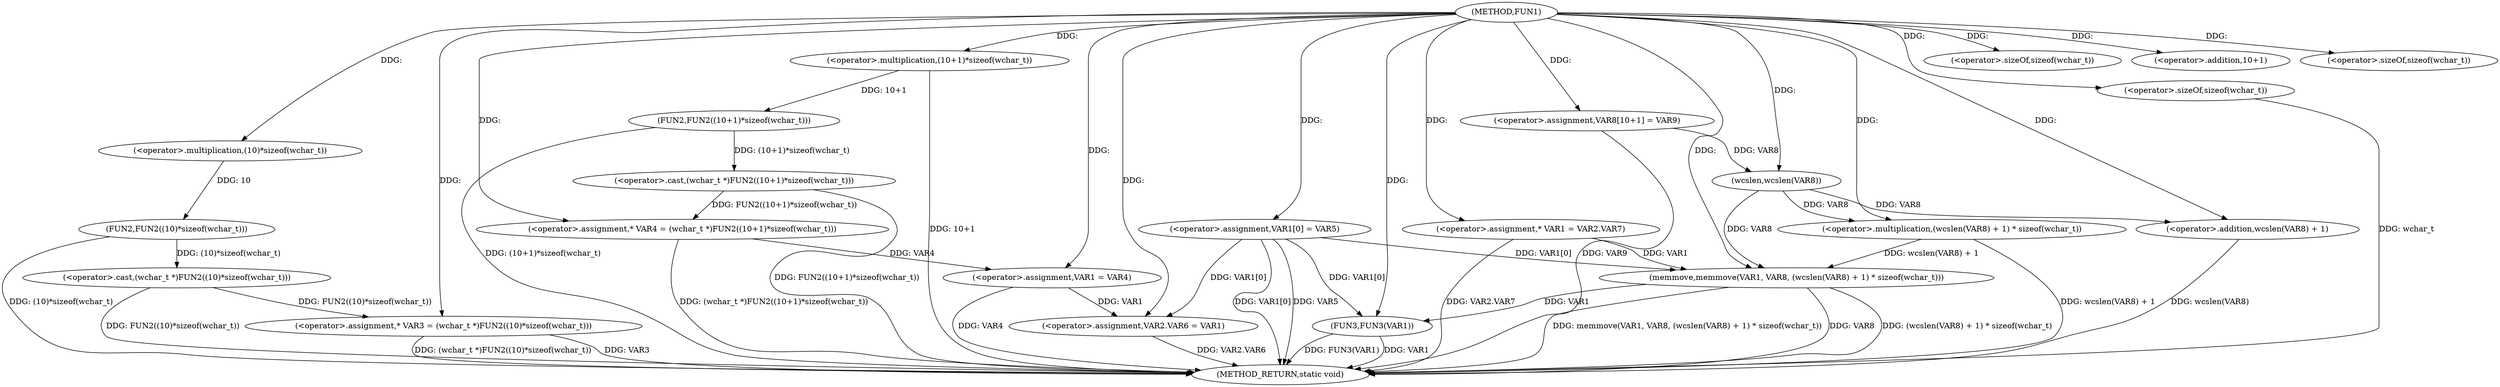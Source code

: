 digraph FUN1 {  
"1000100" [label = "(METHOD,FUN1)" ]
"1000163" [label = "(METHOD_RETURN,static void)" ]
"1000105" [label = "(<operator>.assignment,* VAR3 = (wchar_t *)FUN2((10)*sizeof(wchar_t)))" ]
"1000107" [label = "(<operator>.cast,(wchar_t *)FUN2((10)*sizeof(wchar_t)))" ]
"1000109" [label = "(FUN2,FUN2((10)*sizeof(wchar_t)))" ]
"1000110" [label = "(<operator>.multiplication,(10)*sizeof(wchar_t))" ]
"1000112" [label = "(<operator>.sizeOf,sizeof(wchar_t))" ]
"1000115" [label = "(<operator>.assignment,* VAR4 = (wchar_t *)FUN2((10+1)*sizeof(wchar_t)))" ]
"1000117" [label = "(<operator>.cast,(wchar_t *)FUN2((10+1)*sizeof(wchar_t)))" ]
"1000119" [label = "(FUN2,FUN2((10+1)*sizeof(wchar_t)))" ]
"1000120" [label = "(<operator>.multiplication,(10+1)*sizeof(wchar_t))" ]
"1000121" [label = "(<operator>.addition,10+1)" ]
"1000124" [label = "(<operator>.sizeOf,sizeof(wchar_t))" ]
"1000126" [label = "(<operator>.assignment,VAR1 = VAR4)" ]
"1000129" [label = "(<operator>.assignment,VAR1[0] = VAR5)" ]
"1000134" [label = "(<operator>.assignment,VAR2.VAR6 = VAR1)" ]
"1000141" [label = "(<operator>.assignment,* VAR1 = VAR2.VAR7)" ]
"1000148" [label = "(<operator>.assignment,VAR8[10+1] = VAR9)" ]
"1000151" [label = "(memmove,memmove(VAR1, VAR8, (wcslen(VAR8) + 1) * sizeof(wchar_t)))" ]
"1000154" [label = "(<operator>.multiplication,(wcslen(VAR8) + 1) * sizeof(wchar_t))" ]
"1000155" [label = "(<operator>.addition,wcslen(VAR8) + 1)" ]
"1000156" [label = "(wcslen,wcslen(VAR8))" ]
"1000159" [label = "(<operator>.sizeOf,sizeof(wchar_t))" ]
"1000161" [label = "(FUN3,FUN3(VAR1))" ]
  "1000159" -> "1000163"  [ label = "DDG: wchar_t"] 
  "1000151" -> "1000163"  [ label = "DDG: VAR8"] 
  "1000129" -> "1000163"  [ label = "DDG: VAR5"] 
  "1000151" -> "1000163"  [ label = "DDG: (wcslen(VAR8) + 1) * sizeof(wchar_t)"] 
  "1000141" -> "1000163"  [ label = "DDG: VAR2.VAR7"] 
  "1000148" -> "1000163"  [ label = "DDG: VAR9"] 
  "1000117" -> "1000163"  [ label = "DDG: FUN2((10+1)*sizeof(wchar_t))"] 
  "1000161" -> "1000163"  [ label = "DDG: VAR1"] 
  "1000161" -> "1000163"  [ label = "DDG: FUN3(VAR1)"] 
  "1000115" -> "1000163"  [ label = "DDG: (wchar_t *)FUN2((10+1)*sizeof(wchar_t))"] 
  "1000129" -> "1000163"  [ label = "DDG: VAR1[0]"] 
  "1000105" -> "1000163"  [ label = "DDG: (wchar_t *)FUN2((10)*sizeof(wchar_t))"] 
  "1000151" -> "1000163"  [ label = "DDG: memmove(VAR1, VAR8, (wcslen(VAR8) + 1) * sizeof(wchar_t))"] 
  "1000154" -> "1000163"  [ label = "DDG: wcslen(VAR8) + 1"] 
  "1000120" -> "1000163"  [ label = "DDG: 10+1"] 
  "1000134" -> "1000163"  [ label = "DDG: VAR2.VAR6"] 
  "1000109" -> "1000163"  [ label = "DDG: (10)*sizeof(wchar_t)"] 
  "1000119" -> "1000163"  [ label = "DDG: (10+1)*sizeof(wchar_t)"] 
  "1000126" -> "1000163"  [ label = "DDG: VAR4"] 
  "1000155" -> "1000163"  [ label = "DDG: wcslen(VAR8)"] 
  "1000105" -> "1000163"  [ label = "DDG: VAR3"] 
  "1000107" -> "1000163"  [ label = "DDG: FUN2((10)*sizeof(wchar_t))"] 
  "1000107" -> "1000105"  [ label = "DDG: FUN2((10)*sizeof(wchar_t))"] 
  "1000100" -> "1000105"  [ label = "DDG: "] 
  "1000109" -> "1000107"  [ label = "DDG: (10)*sizeof(wchar_t)"] 
  "1000110" -> "1000109"  [ label = "DDG: 10"] 
  "1000100" -> "1000110"  [ label = "DDG: "] 
  "1000100" -> "1000112"  [ label = "DDG: "] 
  "1000117" -> "1000115"  [ label = "DDG: FUN2((10+1)*sizeof(wchar_t))"] 
  "1000100" -> "1000115"  [ label = "DDG: "] 
  "1000119" -> "1000117"  [ label = "DDG: (10+1)*sizeof(wchar_t)"] 
  "1000120" -> "1000119"  [ label = "DDG: 10+1"] 
  "1000100" -> "1000120"  [ label = "DDG: "] 
  "1000100" -> "1000121"  [ label = "DDG: "] 
  "1000100" -> "1000124"  [ label = "DDG: "] 
  "1000115" -> "1000126"  [ label = "DDG: VAR4"] 
  "1000100" -> "1000126"  [ label = "DDG: "] 
  "1000100" -> "1000129"  [ label = "DDG: "] 
  "1000129" -> "1000134"  [ label = "DDG: VAR1[0]"] 
  "1000126" -> "1000134"  [ label = "DDG: VAR1"] 
  "1000100" -> "1000134"  [ label = "DDG: "] 
  "1000100" -> "1000141"  [ label = "DDG: "] 
  "1000100" -> "1000148"  [ label = "DDG: "] 
  "1000129" -> "1000151"  [ label = "DDG: VAR1[0]"] 
  "1000141" -> "1000151"  [ label = "DDG: VAR1"] 
  "1000100" -> "1000151"  [ label = "DDG: "] 
  "1000156" -> "1000151"  [ label = "DDG: VAR8"] 
  "1000154" -> "1000151"  [ label = "DDG: wcslen(VAR8) + 1"] 
  "1000156" -> "1000154"  [ label = "DDG: VAR8"] 
  "1000100" -> "1000154"  [ label = "DDG: "] 
  "1000156" -> "1000155"  [ label = "DDG: VAR8"] 
  "1000148" -> "1000156"  [ label = "DDG: VAR8"] 
  "1000100" -> "1000156"  [ label = "DDG: "] 
  "1000100" -> "1000155"  [ label = "DDG: "] 
  "1000100" -> "1000159"  [ label = "DDG: "] 
  "1000129" -> "1000161"  [ label = "DDG: VAR1[0]"] 
  "1000151" -> "1000161"  [ label = "DDG: VAR1"] 
  "1000100" -> "1000161"  [ label = "DDG: "] 
}
